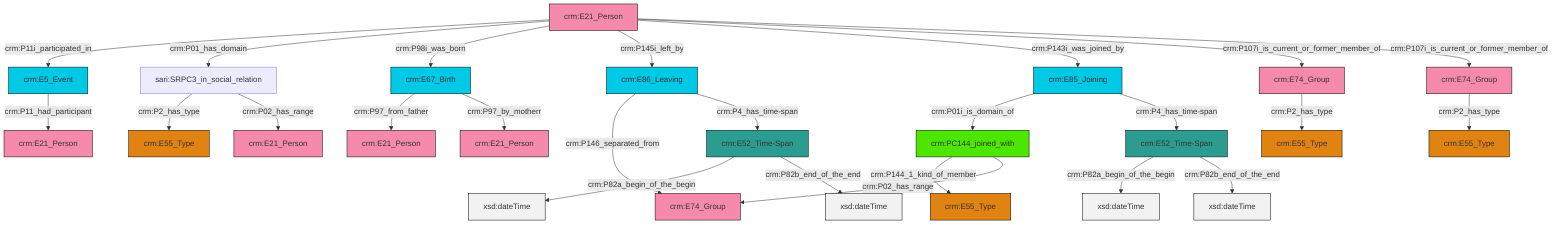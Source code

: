 graph TD
classDef Literal fill:#f2f2f2,stroke:#000000;
classDef CRM_Entity fill:#FFFFFF,stroke:#000000;
classDef Temporal_Entity fill:#00C9E6, stroke:#000000;
classDef Type fill:#E18312, stroke:#000000;
classDef Time-Span fill:#2C9C91, stroke:#000000;
classDef Appellation fill:#FFEB7F, stroke:#000000;
classDef Place fill:#008836, stroke:#000000;
classDef Persistent_Item fill:#B266B2, stroke:#000000;
classDef Conceptual_Object fill:#FFD700, stroke:#000000;
classDef Physical_Thing fill:#D2B48C, stroke:#000000;
classDef Actor fill:#f58aad, stroke:#000000;
classDef PC_Classes fill:#4ce600, stroke:#000000;
classDef Multi fill:#cccccc,stroke:#000000;

0["crm:E67_Birth"]:::Temporal_Entity -->|crm:P97_from_father| 1["crm:E21_Person"]:::Actor
2["crm:E21_Person"]:::Actor -->|crm:P11i_participated_in| 3["crm:E5_Event"]:::Temporal_Entity
2["crm:E21_Person"]:::Actor -->|crm:P01_has_domain| 6["sari:SRPC3_in_social_relation"]:::Default
2["crm:E21_Person"]:::Actor -->|crm:P98i_was_born| 0["crm:E67_Birth"]:::Temporal_Entity
2["crm:E21_Person"]:::Actor -->|crm:P145i_left_by| 7["crm:E86_Leaving"]:::Temporal_Entity
6["sari:SRPC3_in_social_relation"]:::Default -->|crm:P2_has_type| 12["crm:E55_Type"]:::Type
13["crm:E74_Group"]:::Actor -->|crm:P2_has_type| 9["crm:E55_Type"]:::Type
2["crm:E21_Person"]:::Actor -->|crm:P143i_was_joined_by| 16["crm:E85_Joining"]:::Temporal_Entity
7["crm:E86_Leaving"]:::Temporal_Entity -->|crm:P146_separated_from| 22["crm:E74_Group"]:::Actor
23["crm:PC144_joined_with"]:::PC_Classes -->|crm:P144_1_kind_of_member| 24["crm:E55_Type"]:::Type
2["crm:E21_Person"]:::Actor -->|crm:P107i_is_current_or_former_member_of| 13["crm:E74_Group"]:::Actor
25["crm:E52_Time-Span"]:::Time-Span -->|crm:P82a_begin_of_the_begin| 26[xsd:dateTime]:::Literal
3["crm:E5_Event"]:::Temporal_Entity -->|crm:P11_had_participant| 20["crm:E21_Person"]:::Actor
23["crm:PC144_joined_with"]:::PC_Classes -->|crm:P02_has_range| 22["crm:E74_Group"]:::Actor
25["crm:E52_Time-Span"]:::Time-Span -->|crm:P82b_end_of_the_end| 30[xsd:dateTime]:::Literal
16["crm:E85_Joining"]:::Temporal_Entity -->|crm:P01i_is_domain_of| 23["crm:PC144_joined_with"]:::PC_Classes
6["sari:SRPC3_in_social_relation"]:::Default -->|crm:P02_has_range| 18["crm:E21_Person"]:::Actor
7["crm:E86_Leaving"]:::Temporal_Entity -->|crm:P4_has_time-span| 31["crm:E52_Time-Span"]:::Time-Span
31["crm:E52_Time-Span"]:::Time-Span -->|crm:P82a_begin_of_the_begin| 32[xsd:dateTime]:::Literal
16["crm:E85_Joining"]:::Temporal_Entity -->|crm:P4_has_time-span| 25["crm:E52_Time-Span"]:::Time-Span
38["crm:E74_Group"]:::Actor -->|crm:P2_has_type| 4["crm:E55_Type"]:::Type
31["crm:E52_Time-Span"]:::Time-Span -->|crm:P82b_end_of_the_end| 44[xsd:dateTime]:::Literal
2["crm:E21_Person"]:::Actor -->|crm:P107i_is_current_or_former_member_of| 38["crm:E74_Group"]:::Actor
0["crm:E67_Birth"]:::Temporal_Entity -->|crm:P97_by_motherr| 28["crm:E21_Person"]:::Actor